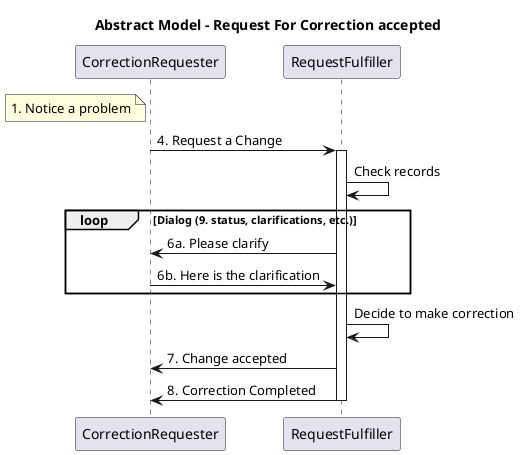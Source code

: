 @startuml
title Abstract Model - Request For Correction accepted

note left of CorrectionRequester
1. Notice a problem
end note
CorrectionRequester->RequestFulfiller : 4. Request a Change
Activate RequestFulfiller
RequestFulfiller->RequestFulfiller : Check records

loop Dialog (9. status, clarifications, etc.)
   RequestFulfiller->CorrectionRequester : 6a. Please clarify
   CorrectionRequester->RequestFulfiller : 6b. Here is the clarification
end

RequestFulfiller->RequestFulfiller : Decide to make correction
RequestFulfiller->CorrectionRequester : 7. Change accepted
RequestFulfiller->CorrectionRequester : 8. Correction Completed
Deactivate RequestFulfiller

@enduml
